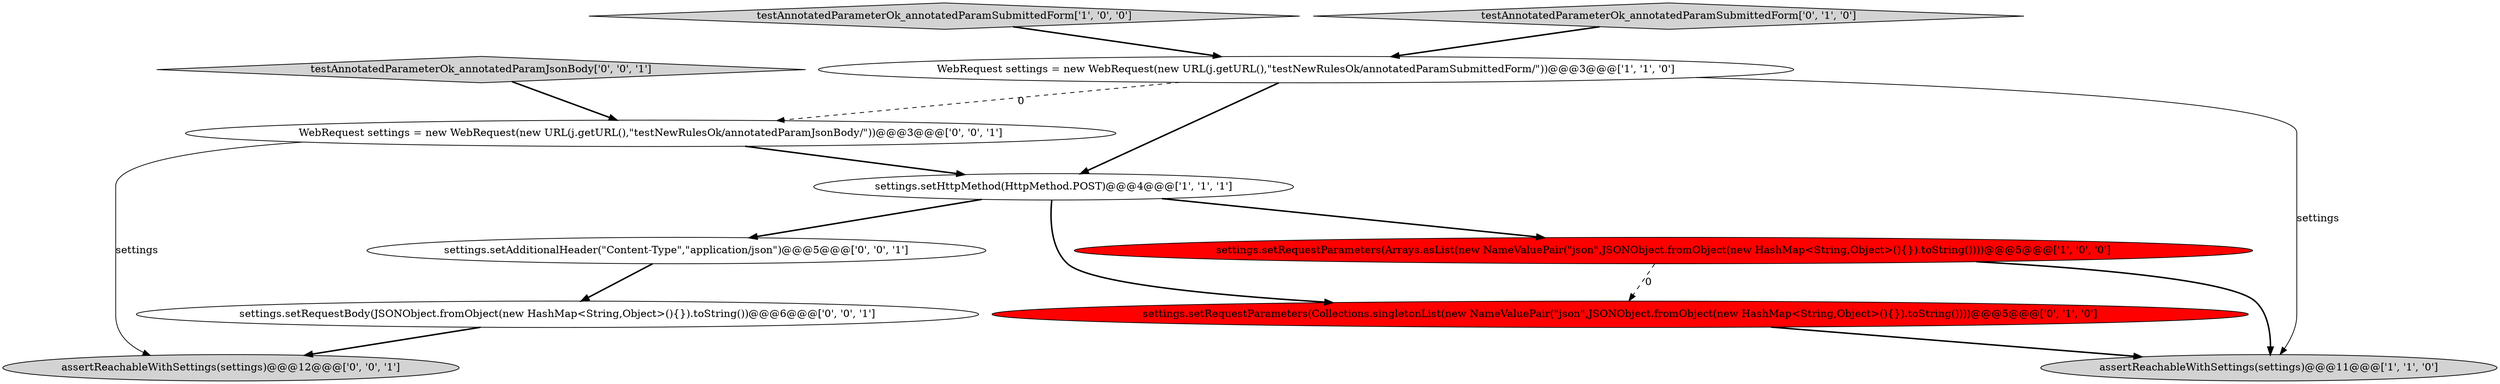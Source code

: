 digraph {
1 [style = filled, label = "settings.setRequestParameters(Arrays.asList(new NameValuePair(\"json\",JSONObject.fromObject(new HashMap<String,Object>(){}).toString())))@@@5@@@['1', '0', '0']", fillcolor = red, shape = ellipse image = "AAA1AAABBB1BBB"];
5 [style = filled, label = "settings.setRequestParameters(Collections.singletonList(new NameValuePair(\"json\",JSONObject.fromObject(new HashMap<String,Object>(){}).toString())))@@@5@@@['0', '1', '0']", fillcolor = red, shape = ellipse image = "AAA1AAABBB2BBB"];
3 [style = filled, label = "assertReachableWithSettings(settings)@@@11@@@['1', '1', '0']", fillcolor = lightgray, shape = ellipse image = "AAA0AAABBB1BBB"];
10 [style = filled, label = "WebRequest settings = new WebRequest(new URL(j.getURL(),\"testNewRulesOk/annotatedParamJsonBody/\"))@@@3@@@['0', '0', '1']", fillcolor = white, shape = ellipse image = "AAA0AAABBB3BBB"];
0 [style = filled, label = "testAnnotatedParameterOk_annotatedParamSubmittedForm['1', '0', '0']", fillcolor = lightgray, shape = diamond image = "AAA0AAABBB1BBB"];
11 [style = filled, label = "settings.setRequestBody(JSONObject.fromObject(new HashMap<String,Object>(){}).toString())@@@6@@@['0', '0', '1']", fillcolor = white, shape = ellipse image = "AAA0AAABBB3BBB"];
7 [style = filled, label = "settings.setAdditionalHeader(\"Content-Type\",\"application/json\")@@@5@@@['0', '0', '1']", fillcolor = white, shape = ellipse image = "AAA0AAABBB3BBB"];
9 [style = filled, label = "testAnnotatedParameterOk_annotatedParamJsonBody['0', '0', '1']", fillcolor = lightgray, shape = diamond image = "AAA0AAABBB3BBB"];
8 [style = filled, label = "assertReachableWithSettings(settings)@@@12@@@['0', '0', '1']", fillcolor = lightgray, shape = ellipse image = "AAA0AAABBB3BBB"];
6 [style = filled, label = "testAnnotatedParameterOk_annotatedParamSubmittedForm['0', '1', '0']", fillcolor = lightgray, shape = diamond image = "AAA0AAABBB2BBB"];
2 [style = filled, label = "settings.setHttpMethod(HttpMethod.POST)@@@4@@@['1', '1', '1']", fillcolor = white, shape = ellipse image = "AAA0AAABBB1BBB"];
4 [style = filled, label = "WebRequest settings = new WebRequest(new URL(j.getURL(),\"testNewRulesOk/annotatedParamSubmittedForm/\"))@@@3@@@['1', '1', '0']", fillcolor = white, shape = ellipse image = "AAA0AAABBB1BBB"];
1->3 [style = bold, label=""];
5->3 [style = bold, label=""];
11->8 [style = bold, label=""];
6->4 [style = bold, label=""];
10->2 [style = bold, label=""];
4->3 [style = solid, label="settings"];
7->11 [style = bold, label=""];
4->2 [style = bold, label=""];
2->7 [style = bold, label=""];
9->10 [style = bold, label=""];
1->5 [style = dashed, label="0"];
4->10 [style = dashed, label="0"];
0->4 [style = bold, label=""];
10->8 [style = solid, label="settings"];
2->1 [style = bold, label=""];
2->5 [style = bold, label=""];
}
